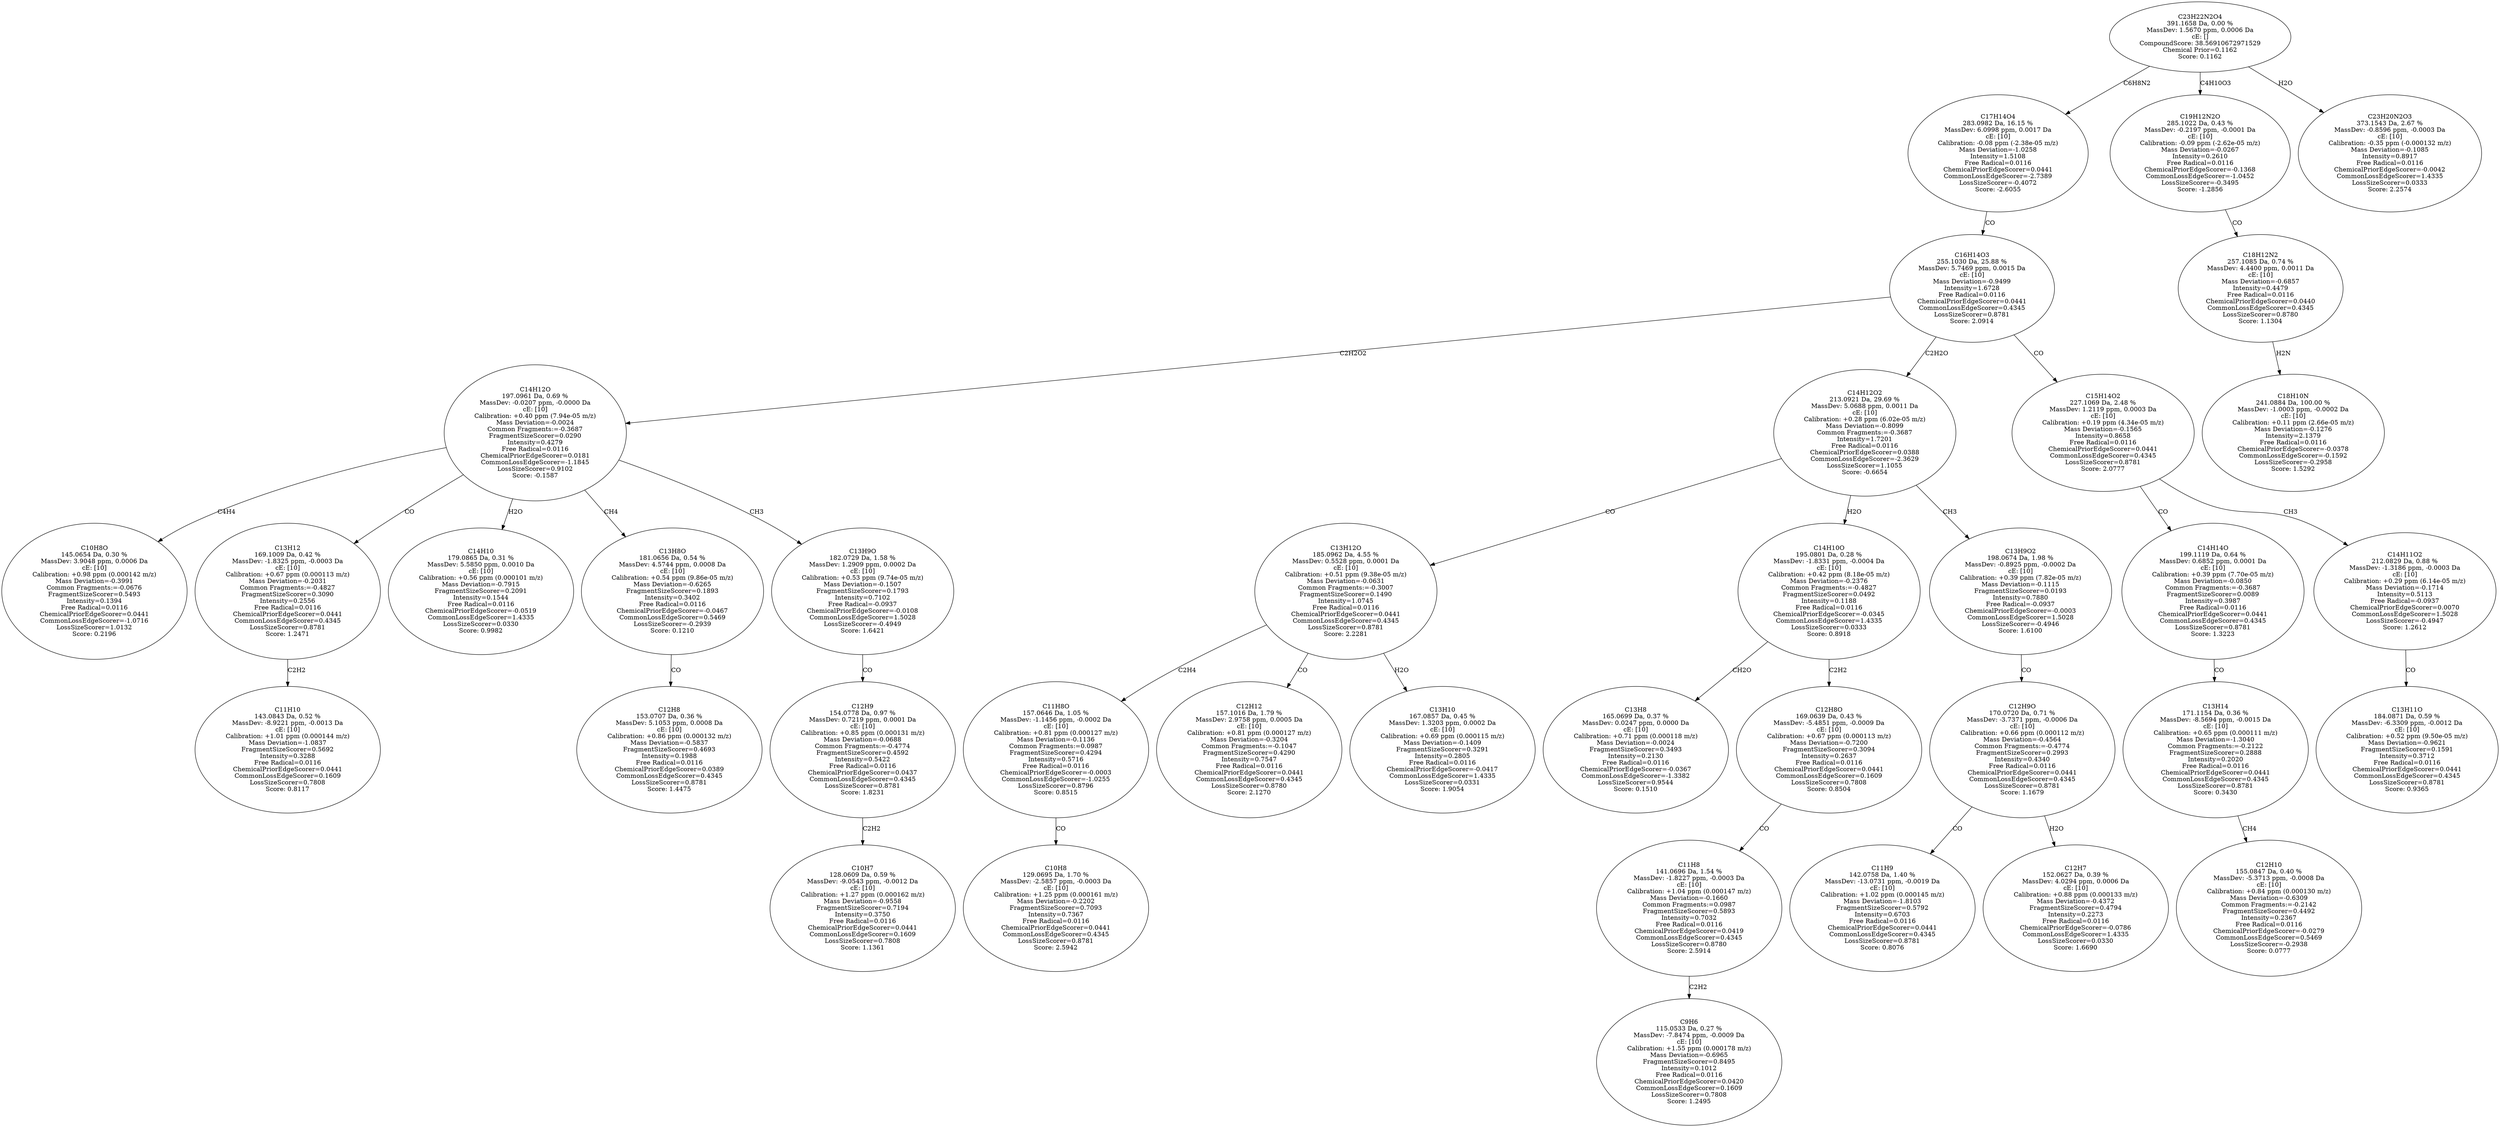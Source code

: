 strict digraph {
v1 [label="C10H8O\n145.0654 Da, 0.30 %\nMassDev: 3.9048 ppm, 0.0006 Da\ncE: [10]\nCalibration: +0.98 ppm (0.000142 m/z)\nMass Deviation=-0.3991\nCommon Fragments:=-0.0676\nFragmentSizeScorer=0.5493\nIntensity=0.1394\nFree Radical=0.0116\nChemicalPriorEdgeScorer=0.0441\nCommonLossEdgeScorer=-1.0716\nLossSizeScorer=1.0132\nScore: 0.2196"];
v2 [label="C11H10\n143.0843 Da, 0.52 %\nMassDev: -8.9221 ppm, -0.0013 Da\ncE: [10]\nCalibration: +1.01 ppm (0.000144 m/z)\nMass Deviation=-1.0837\nFragmentSizeScorer=0.5692\nIntensity=0.3288\nFree Radical=0.0116\nChemicalPriorEdgeScorer=0.0441\nCommonLossEdgeScorer=0.1609\nLossSizeScorer=0.7808\nScore: 0.8117"];
v3 [label="C13H12\n169.1009 Da, 0.42 %\nMassDev: -1.8325 ppm, -0.0003 Da\ncE: [10]\nCalibration: +0.67 ppm (0.000113 m/z)\nMass Deviation=-0.2031\nCommon Fragments:=-0.4827\nFragmentSizeScorer=0.3090\nIntensity=0.2556\nFree Radical=0.0116\nChemicalPriorEdgeScorer=0.0441\nCommonLossEdgeScorer=0.4345\nLossSizeScorer=0.8781\nScore: 1.2471"];
v4 [label="C14H10\n179.0865 Da, 0.31 %\nMassDev: 5.5850 ppm, 0.0010 Da\ncE: [10]\nCalibration: +0.56 ppm (0.000101 m/z)\nMass Deviation=-0.7915\nFragmentSizeScorer=0.2091\nIntensity=0.1544\nFree Radical=0.0116\nChemicalPriorEdgeScorer=-0.0519\nCommonLossEdgeScorer=1.4335\nLossSizeScorer=0.0330\nScore: 0.9982"];
v5 [label="C12H8\n153.0707 Da, 0.36 %\nMassDev: 5.1053 ppm, 0.0008 Da\ncE: [10]\nCalibration: +0.86 ppm (0.000132 m/z)\nMass Deviation=-0.5837\nFragmentSizeScorer=0.4693\nIntensity=0.1988\nFree Radical=0.0116\nChemicalPriorEdgeScorer=0.0389\nCommonLossEdgeScorer=0.4345\nLossSizeScorer=0.8781\nScore: 1.4475"];
v6 [label="C13H8O\n181.0656 Da, 0.54 %\nMassDev: 4.5744 ppm, 0.0008 Da\ncE: [10]\nCalibration: +0.54 ppm (9.86e-05 m/z)\nMass Deviation=-0.6265\nFragmentSizeScorer=0.1893\nIntensity=0.3402\nFree Radical=0.0116\nChemicalPriorEdgeScorer=-0.0467\nCommonLossEdgeScorer=0.5469\nLossSizeScorer=-0.2939\nScore: 0.1210"];
v7 [label="C10H7\n128.0609 Da, 0.59 %\nMassDev: -9.0543 ppm, -0.0012 Da\ncE: [10]\nCalibration: +1.27 ppm (0.000162 m/z)\nMass Deviation=-0.9558\nFragmentSizeScorer=0.7194\nIntensity=0.3750\nFree Radical=0.0116\nChemicalPriorEdgeScorer=0.0441\nCommonLossEdgeScorer=0.1609\nLossSizeScorer=0.7808\nScore: 1.1361"];
v8 [label="C12H9\n154.0778 Da, 0.97 %\nMassDev: 0.7219 ppm, 0.0001 Da\ncE: [10]\nCalibration: +0.85 ppm (0.000131 m/z)\nMass Deviation=-0.0688\nCommon Fragments:=-0.4774\nFragmentSizeScorer=0.4592\nIntensity=0.5422\nFree Radical=0.0116\nChemicalPriorEdgeScorer=0.0437\nCommonLossEdgeScorer=0.4345\nLossSizeScorer=0.8781\nScore: 1.8231"];
v9 [label="C13H9O\n182.0729 Da, 1.58 %\nMassDev: 1.2909 ppm, 0.0002 Da\ncE: [10]\nCalibration: +0.53 ppm (9.74e-05 m/z)\nMass Deviation=-0.1507\nFragmentSizeScorer=0.1793\nIntensity=0.7102\nFree Radical=-0.0937\nChemicalPriorEdgeScorer=-0.0108\nCommonLossEdgeScorer=1.5028\nLossSizeScorer=-0.4949\nScore: 1.6421"];
v10 [label="C14H12O\n197.0961 Da, 0.69 %\nMassDev: -0.0207 ppm, -0.0000 Da\ncE: [10]\nCalibration: +0.40 ppm (7.94e-05 m/z)\nMass Deviation=-0.0024\nCommon Fragments:=-0.3687\nFragmentSizeScorer=0.0290\nIntensity=0.4279\nFree Radical=0.0116\nChemicalPriorEdgeScorer=0.0181\nCommonLossEdgeScorer=-1.1845\nLossSizeScorer=0.9102\nScore: -0.1587"];
v11 [label="C10H8\n129.0695 Da, 1.70 %\nMassDev: -2.5857 ppm, -0.0003 Da\ncE: [10]\nCalibration: +1.25 ppm (0.000161 m/z)\nMass Deviation=-0.2202\nFragmentSizeScorer=0.7093\nIntensity=0.7367\nFree Radical=0.0116\nChemicalPriorEdgeScorer=0.0441\nCommonLossEdgeScorer=0.4345\nLossSizeScorer=0.8781\nScore: 2.5942"];
v12 [label="C11H8O\n157.0646 Da, 1.05 %\nMassDev: -1.1456 ppm, -0.0002 Da\ncE: [10]\nCalibration: +0.81 ppm (0.000127 m/z)\nMass Deviation=-0.1136\nCommon Fragments:=0.0987\nFragmentSizeScorer=0.4294\nIntensity=0.5716\nFree Radical=0.0116\nChemicalPriorEdgeScorer=-0.0003\nCommonLossEdgeScorer=-1.0255\nLossSizeScorer=0.8796\nScore: 0.8515"];
v13 [label="C12H12\n157.1016 Da, 1.79 %\nMassDev: 2.9758 ppm, 0.0005 Da\ncE: [10]\nCalibration: +0.81 ppm (0.000127 m/z)\nMass Deviation=-0.3204\nCommon Fragments:=-0.1047\nFragmentSizeScorer=0.4290\nIntensity=0.7547\nFree Radical=0.0116\nChemicalPriorEdgeScorer=0.0441\nCommonLossEdgeScorer=0.4345\nLossSizeScorer=0.8780\nScore: 2.1270"];
v14 [label="C13H10\n167.0857 Da, 0.45 %\nMassDev: 1.3203 ppm, 0.0002 Da\ncE: [10]\nCalibration: +0.69 ppm (0.000115 m/z)\nMass Deviation=-0.1409\nFragmentSizeScorer=0.3291\nIntensity=0.2805\nFree Radical=0.0116\nChemicalPriorEdgeScorer=-0.0417\nCommonLossEdgeScorer=1.4335\nLossSizeScorer=0.0331\nScore: 1.9054"];
v15 [label="C13H12O\n185.0962 Da, 4.55 %\nMassDev: 0.5528 ppm, 0.0001 Da\ncE: [10]\nCalibration: +0.51 ppm (9.38e-05 m/z)\nMass Deviation=-0.0631\nCommon Fragments:=-0.3007\nFragmentSizeScorer=0.1490\nIntensity=1.0745\nFree Radical=0.0116\nChemicalPriorEdgeScorer=0.0441\nCommonLossEdgeScorer=0.4345\nLossSizeScorer=0.8781\nScore: 2.2281"];
v16 [label="C13H8\n165.0699 Da, 0.37 %\nMassDev: 0.0247 ppm, 0.0000 Da\ncE: [10]\nCalibration: +0.71 ppm (0.000118 m/z)\nMass Deviation=-0.0024\nFragmentSizeScorer=0.3493\nIntensity=0.2130\nFree Radical=0.0116\nChemicalPriorEdgeScorer=-0.0367\nCommonLossEdgeScorer=-1.3382\nLossSizeScorer=0.9544\nScore: 0.1510"];
v17 [label="C9H6\n115.0533 Da, 0.27 %\nMassDev: -7.8474 ppm, -0.0009 Da\ncE: [10]\nCalibration: +1.55 ppm (0.000178 m/z)\nMass Deviation=-0.6965\nFragmentSizeScorer=0.8495\nIntensity=0.1012\nFree Radical=0.0116\nChemicalPriorEdgeScorer=0.0420\nCommonLossEdgeScorer=0.1609\nLossSizeScorer=0.7808\nScore: 1.2495"];
v18 [label="C11H8\n141.0696 Da, 1.54 %\nMassDev: -1.8227 ppm, -0.0003 Da\ncE: [10]\nCalibration: +1.04 ppm (0.000147 m/z)\nMass Deviation=-0.1660\nCommon Fragments:=0.0987\nFragmentSizeScorer=0.5893\nIntensity=0.7032\nFree Radical=0.0116\nChemicalPriorEdgeScorer=0.0419\nCommonLossEdgeScorer=0.4345\nLossSizeScorer=0.8780\nScore: 2.5914"];
v19 [label="C12H8O\n169.0639 Da, 0.43 %\nMassDev: -5.4851 ppm, -0.0009 Da\ncE: [10]\nCalibration: +0.67 ppm (0.000113 m/z)\nMass Deviation=-0.7200\nFragmentSizeScorer=0.3094\nIntensity=0.2637\nFree Radical=0.0116\nChemicalPriorEdgeScorer=0.0441\nCommonLossEdgeScorer=0.1609\nLossSizeScorer=0.7808\nScore: 0.8504"];
v20 [label="C14H10O\n195.0801 Da, 0.28 %\nMassDev: -1.8331 ppm, -0.0004 Da\ncE: [10]\nCalibration: +0.42 ppm (8.18e-05 m/z)\nMass Deviation=-0.2376\nCommon Fragments:=-0.4827\nFragmentSizeScorer=0.0492\nIntensity=0.1188\nFree Radical=0.0116\nChemicalPriorEdgeScorer=-0.0345\nCommonLossEdgeScorer=1.4335\nLossSizeScorer=0.0333\nScore: 0.8918"];
v21 [label="C11H9\n142.0758 Da, 1.40 %\nMassDev: -13.0731 ppm, -0.0019 Da\ncE: [10]\nCalibration: +1.02 ppm (0.000145 m/z)\nMass Deviation=-1.8103\nFragmentSizeScorer=0.5792\nIntensity=0.6703\nFree Radical=0.0116\nChemicalPriorEdgeScorer=0.0441\nCommonLossEdgeScorer=0.4345\nLossSizeScorer=0.8781\nScore: 0.8076"];
v22 [label="C12H7\n152.0627 Da, 0.39 %\nMassDev: 4.0294 ppm, 0.0006 Da\ncE: [10]\nCalibration: +0.88 ppm (0.000133 m/z)\nMass Deviation=-0.4372\nFragmentSizeScorer=0.4794\nIntensity=0.2273\nFree Radical=0.0116\nChemicalPriorEdgeScorer=-0.0786\nCommonLossEdgeScorer=1.4335\nLossSizeScorer=0.0330\nScore: 1.6690"];
v23 [label="C12H9O\n170.0720 Da, 0.71 %\nMassDev: -3.7371 ppm, -0.0006 Da\ncE: [10]\nCalibration: +0.66 ppm (0.000112 m/z)\nMass Deviation=-0.4564\nCommon Fragments:=-0.4774\nFragmentSizeScorer=0.2993\nIntensity=0.4340\nFree Radical=0.0116\nChemicalPriorEdgeScorer=0.0441\nCommonLossEdgeScorer=0.4345\nLossSizeScorer=0.8781\nScore: 1.1679"];
v24 [label="C13H9O2\n198.0674 Da, 1.98 %\nMassDev: -0.8925 ppm, -0.0002 Da\ncE: [10]\nCalibration: +0.39 ppm (7.82e-05 m/z)\nMass Deviation=-0.1115\nFragmentSizeScorer=0.0193\nIntensity=0.7880\nFree Radical=-0.0937\nChemicalPriorEdgeScorer=-0.0003\nCommonLossEdgeScorer=1.5028\nLossSizeScorer=-0.4946\nScore: 1.6100"];
v25 [label="C14H12O2\n213.0921 Da, 29.69 %\nMassDev: 5.0688 ppm, 0.0011 Da\ncE: [10]\nCalibration: +0.28 ppm (6.02e-05 m/z)\nMass Deviation=-0.8099\nCommon Fragments:=-0.3687\nIntensity=1.7201\nFree Radical=0.0116\nChemicalPriorEdgeScorer=0.0388\nCommonLossEdgeScorer=-2.3629\nLossSizeScorer=1.1055\nScore: -0.6654"];
v26 [label="C12H10\n155.0847 Da, 0.40 %\nMassDev: -5.3713 ppm, -0.0008 Da\ncE: [10]\nCalibration: +0.84 ppm (0.000130 m/z)\nMass Deviation=-0.6309\nCommon Fragments:=-0.2142\nFragmentSizeScorer=0.4492\nIntensity=0.2367\nFree Radical=0.0116\nChemicalPriorEdgeScorer=-0.0279\nCommonLossEdgeScorer=0.5469\nLossSizeScorer=-0.2938\nScore: 0.0777"];
v27 [label="C13H14\n171.1154 Da, 0.36 %\nMassDev: -8.5694 ppm, -0.0015 Da\ncE: [10]\nCalibration: +0.65 ppm (0.000111 m/z)\nMass Deviation=-1.3040\nCommon Fragments:=-0.2122\nFragmentSizeScorer=0.2888\nIntensity=0.2020\nFree Radical=0.0116\nChemicalPriorEdgeScorer=0.0441\nCommonLossEdgeScorer=0.4345\nLossSizeScorer=0.8781\nScore: 0.3430"];
v28 [label="C14H14O\n199.1119 Da, 0.64 %\nMassDev: 0.6852 ppm, 0.0001 Da\ncE: [10]\nCalibration: +0.39 ppm (7.70e-05 m/z)\nMass Deviation=-0.0850\nCommon Fragments:=-0.3687\nFragmentSizeScorer=0.0089\nIntensity=0.3987\nFree Radical=0.0116\nChemicalPriorEdgeScorer=0.0441\nCommonLossEdgeScorer=0.4345\nLossSizeScorer=0.8781\nScore: 1.3223"];
v29 [label="C13H11O\n184.0871 Da, 0.59 %\nMassDev: -6.3309 ppm, -0.0012 Da\ncE: [10]\nCalibration: +0.52 ppm (9.50e-05 m/z)\nMass Deviation=-0.9621\nFragmentSizeScorer=0.1591\nIntensity=0.3712\nFree Radical=0.0116\nChemicalPriorEdgeScorer=0.0441\nCommonLossEdgeScorer=0.4345\nLossSizeScorer=0.8781\nScore: 0.9365"];
v30 [label="C14H11O2\n212.0829 Da, 0.88 %\nMassDev: -1.3186 ppm, -0.0003 Da\ncE: [10]\nCalibration: +0.29 ppm (6.14e-05 m/z)\nMass Deviation=-0.1714\nIntensity=0.5113\nFree Radical=-0.0937\nChemicalPriorEdgeScorer=0.0070\nCommonLossEdgeScorer=1.5028\nLossSizeScorer=-0.4947\nScore: 1.2612"];
v31 [label="C15H14O2\n227.1069 Da, 2.48 %\nMassDev: 1.2119 ppm, 0.0003 Da\ncE: [10]\nCalibration: +0.19 ppm (4.34e-05 m/z)\nMass Deviation=-0.1565\nIntensity=0.8658\nFree Radical=0.0116\nChemicalPriorEdgeScorer=0.0441\nCommonLossEdgeScorer=0.4345\nLossSizeScorer=0.8781\nScore: 2.0777"];
v32 [label="C16H14O3\n255.1030 Da, 25.88 %\nMassDev: 5.7469 ppm, 0.0015 Da\ncE: [10]\nMass Deviation=-0.9499\nIntensity=1.6728\nFree Radical=0.0116\nChemicalPriorEdgeScorer=0.0441\nCommonLossEdgeScorer=0.4345\nLossSizeScorer=0.8781\nScore: 2.0914"];
v33 [label="C17H14O4\n283.0982 Da, 16.15 %\nMassDev: 6.0998 ppm, 0.0017 Da\ncE: [10]\nCalibration: -0.08 ppm (-2.38e-05 m/z)\nMass Deviation=-1.0258\nIntensity=1.5108\nFree Radical=0.0116\nChemicalPriorEdgeScorer=0.0441\nCommonLossEdgeScorer=-2.7389\nLossSizeScorer=-0.4072\nScore: -2.6055"];
v34 [label="C18H10N\n241.0884 Da, 100.00 %\nMassDev: -1.0003 ppm, -0.0002 Da\ncE: [10]\nCalibration: +0.11 ppm (2.66e-05 m/z)\nMass Deviation=-0.1276\nIntensity=2.1379\nFree Radical=0.0116\nChemicalPriorEdgeScorer=-0.0378\nCommonLossEdgeScorer=-0.1592\nLossSizeScorer=-0.2958\nScore: 1.5292"];
v35 [label="C18H12N2\n257.1085 Da, 0.74 %\nMassDev: 4.4400 ppm, 0.0011 Da\ncE: [10]\nMass Deviation=-0.6857\nIntensity=0.4479\nFree Radical=0.0116\nChemicalPriorEdgeScorer=0.0440\nCommonLossEdgeScorer=0.4345\nLossSizeScorer=0.8780\nScore: 1.1304"];
v36 [label="C19H12N2O\n285.1022 Da, 0.43 %\nMassDev: -0.2197 ppm, -0.0001 Da\ncE: [10]\nCalibration: -0.09 ppm (-2.62e-05 m/z)\nMass Deviation=-0.0267\nIntensity=0.2610\nFree Radical=0.0116\nChemicalPriorEdgeScorer=-0.1368\nCommonLossEdgeScorer=-1.0452\nLossSizeScorer=-0.3495\nScore: -1.2856"];
v37 [label="C23H20N2O3\n373.1543 Da, 2.67 %\nMassDev: -0.8596 ppm, -0.0003 Da\ncE: [10]\nCalibration: -0.35 ppm (-0.000132 m/z)\nMass Deviation=-0.1085\nIntensity=0.8917\nFree Radical=0.0116\nChemicalPriorEdgeScorer=-0.0042\nCommonLossEdgeScorer=1.4335\nLossSizeScorer=0.0333\nScore: 2.2574"];
v38 [label="C23H22N2O4\n391.1658 Da, 0.00 %\nMassDev: 1.5670 ppm, 0.0006 Da\ncE: []\nCompoundScore: 38.56910672971529\nChemical Prior=0.1162\nScore: 0.1162"];
v10 -> v1 [label="C4H4"];
v3 -> v2 [label="C2H2"];
v10 -> v3 [label="CO"];
v10 -> v4 [label="H2O"];
v6 -> v5 [label="CO"];
v10 -> v6 [label="CH4"];
v8 -> v7 [label="C2H2"];
v9 -> v8 [label="CO"];
v10 -> v9 [label="CH3"];
v32 -> v10 [label="C2H2O2"];
v12 -> v11 [label="CO"];
v15 -> v12 [label="C2H4"];
v15 -> v13 [label="CO"];
v15 -> v14 [label="H2O"];
v25 -> v15 [label="CO"];
v20 -> v16 [label="CH2O"];
v18 -> v17 [label="C2H2"];
v19 -> v18 [label="CO"];
v20 -> v19 [label="C2H2"];
v25 -> v20 [label="H2O"];
v23 -> v21 [label="CO"];
v23 -> v22 [label="H2O"];
v24 -> v23 [label="CO"];
v25 -> v24 [label="CH3"];
v32 -> v25 [label="C2H2O"];
v27 -> v26 [label="CH4"];
v28 -> v27 [label="CO"];
v31 -> v28 [label="CO"];
v30 -> v29 [label="CO"];
v31 -> v30 [label="CH3"];
v32 -> v31 [label="CO"];
v33 -> v32 [label="CO"];
v38 -> v33 [label="C6H8N2"];
v35 -> v34 [label="H2N"];
v36 -> v35 [label="CO"];
v38 -> v36 [label="C4H10O3"];
v38 -> v37 [label="H2O"];
}